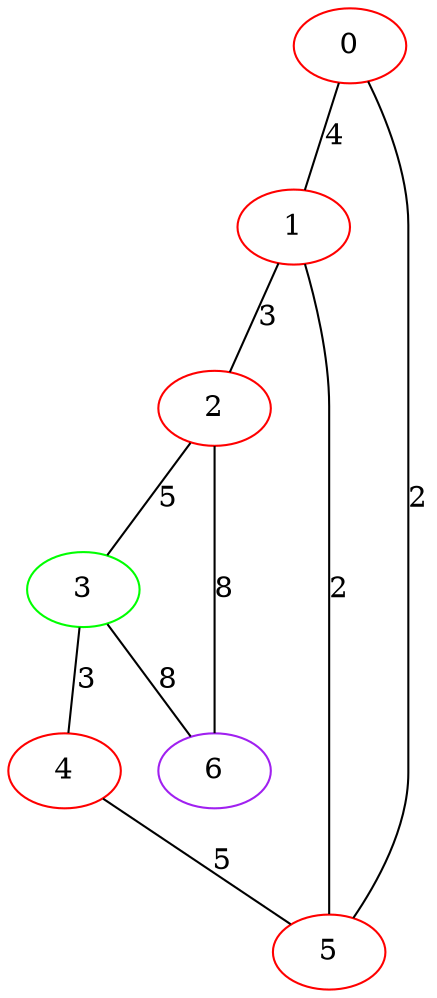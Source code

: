 graph "" {
0 [color=red, weight=1];
1 [color=red, weight=1];
2 [color=red, weight=1];
3 [color=green, weight=2];
4 [color=red, weight=1];
5 [color=red, weight=1];
6 [color=purple, weight=4];
0 -- 1  [key=0, label=4];
0 -- 5  [key=0, label=2];
1 -- 2  [key=0, label=3];
1 -- 5  [key=0, label=2];
2 -- 3  [key=0, label=5];
2 -- 6  [key=0, label=8];
3 -- 4  [key=0, label=3];
3 -- 6  [key=0, label=8];
4 -- 5  [key=0, label=5];
}
